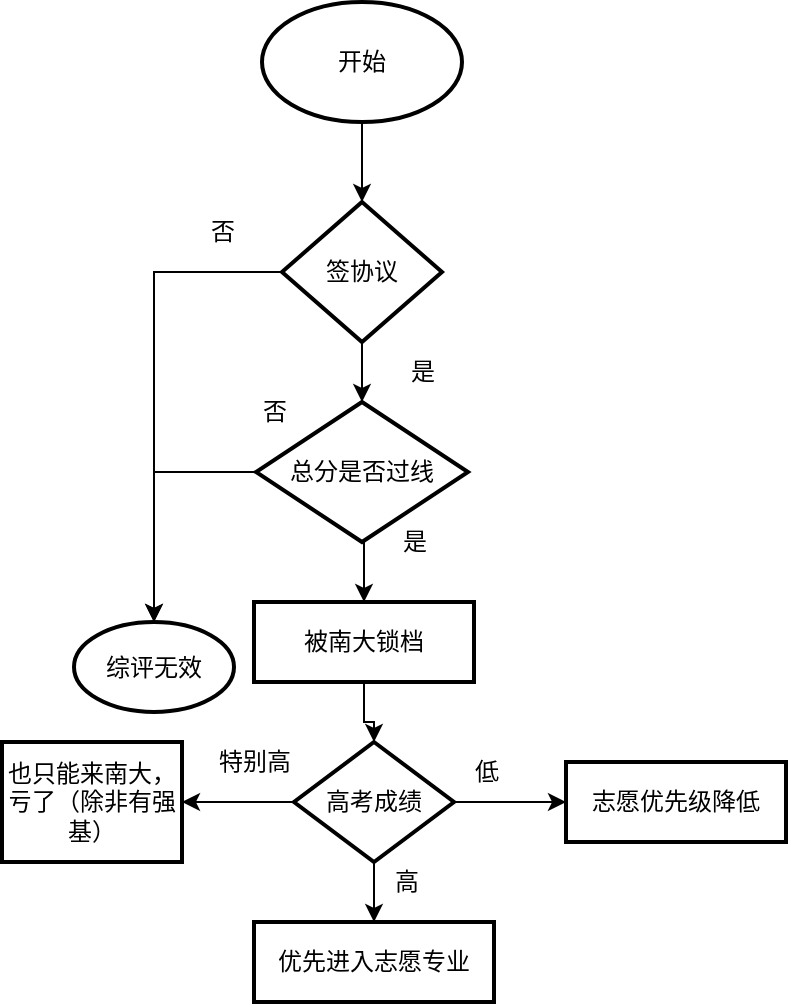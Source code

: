<mxfile version="20.7.4" type="github">
  <diagram id="6k260k0CDHTVNB8XZ6c-" name="第 1 页">
    <mxGraphModel dx="1639" dy="645" grid="1" gridSize="10" guides="1" tooltips="1" connect="1" arrows="1" fold="1" page="1" pageScale="1" pageWidth="827" pageHeight="1169" math="0" shadow="0">
      <root>
        <mxCell id="0" />
        <mxCell id="1" parent="0" />
        <mxCell id="aVlI6Zu-1mu2gPW5aSF_-3" value="" style="edgeStyle=orthogonalEdgeStyle;rounded=0;orthogonalLoop=1;jettySize=auto;html=1;" edge="1" parent="1" source="aVlI6Zu-1mu2gPW5aSF_-1" target="aVlI6Zu-1mu2gPW5aSF_-2">
          <mxGeometry relative="1" as="geometry" />
        </mxCell>
        <mxCell id="aVlI6Zu-1mu2gPW5aSF_-1" value="开始" style="strokeWidth=2;html=1;shape=mxgraph.flowchart.start_1;whiteSpace=wrap;" vertex="1" parent="1">
          <mxGeometry x="314" y="80" width="100" height="60" as="geometry" />
        </mxCell>
        <mxCell id="aVlI6Zu-1mu2gPW5aSF_-5" value="" style="edgeStyle=orthogonalEdgeStyle;rounded=0;orthogonalLoop=1;jettySize=auto;html=1;entryX=0.5;entryY=0;entryDx=0;entryDy=0;" edge="1" parent="1" source="aVlI6Zu-1mu2gPW5aSF_-2" target="aVlI6Zu-1mu2gPW5aSF_-4">
          <mxGeometry relative="1" as="geometry">
            <mxPoint x="330" y="550" as="targetPoint" />
            <Array as="points">
              <mxPoint x="260" y="215" />
            </Array>
          </mxGeometry>
        </mxCell>
        <mxCell id="aVlI6Zu-1mu2gPW5aSF_-12" value="" style="edgeStyle=orthogonalEdgeStyle;rounded=0;orthogonalLoop=1;jettySize=auto;html=1;" edge="1" parent="1" source="aVlI6Zu-1mu2gPW5aSF_-2" target="aVlI6Zu-1mu2gPW5aSF_-11">
          <mxGeometry relative="1" as="geometry" />
        </mxCell>
        <mxCell id="aVlI6Zu-1mu2gPW5aSF_-2" value="签协议" style="rhombus;whiteSpace=wrap;html=1;strokeWidth=2;" vertex="1" parent="1">
          <mxGeometry x="324" y="180" width="80" height="70" as="geometry" />
        </mxCell>
        <mxCell id="aVlI6Zu-1mu2gPW5aSF_-4" value="综评无效" style="ellipse;whiteSpace=wrap;html=1;strokeWidth=2;" vertex="1" parent="1">
          <mxGeometry x="220" y="390" width="80" height="45" as="geometry" />
        </mxCell>
        <mxCell id="aVlI6Zu-1mu2gPW5aSF_-7" value="否" style="text;html=1;align=center;verticalAlign=middle;resizable=0;points=[];autosize=1;strokeColor=none;fillColor=none;" vertex="1" parent="1">
          <mxGeometry x="274" y="180" width="40" height="30" as="geometry" />
        </mxCell>
        <mxCell id="aVlI6Zu-1mu2gPW5aSF_-10" value="是" style="text;html=1;align=center;verticalAlign=middle;resizable=0;points=[];autosize=1;strokeColor=none;fillColor=none;" vertex="1" parent="1">
          <mxGeometry x="374" y="250" width="40" height="30" as="geometry" />
        </mxCell>
        <mxCell id="aVlI6Zu-1mu2gPW5aSF_-14" style="edgeStyle=orthogonalEdgeStyle;rounded=0;orthogonalLoop=1;jettySize=auto;html=1;entryX=0.5;entryY=0;entryDx=0;entryDy=0;" edge="1" parent="1" source="aVlI6Zu-1mu2gPW5aSF_-11" target="aVlI6Zu-1mu2gPW5aSF_-4">
          <mxGeometry relative="1" as="geometry">
            <Array as="points">
              <mxPoint x="260" y="315" />
            </Array>
          </mxGeometry>
        </mxCell>
        <mxCell id="aVlI6Zu-1mu2gPW5aSF_-29" style="edgeStyle=orthogonalEdgeStyle;rounded=0;orthogonalLoop=1;jettySize=auto;html=1;exitX=0.5;exitY=1;exitDx=0;exitDy=0;entryX=0.5;entryY=0;entryDx=0;entryDy=0;" edge="1" parent="1" source="aVlI6Zu-1mu2gPW5aSF_-11" target="aVlI6Zu-1mu2gPW5aSF_-27">
          <mxGeometry relative="1" as="geometry" />
        </mxCell>
        <mxCell id="aVlI6Zu-1mu2gPW5aSF_-11" value="总分是否过线" style="rhombus;whiteSpace=wrap;html=1;strokeWidth=2;" vertex="1" parent="1">
          <mxGeometry x="311" y="280" width="106" height="70" as="geometry" />
        </mxCell>
        <mxCell id="aVlI6Zu-1mu2gPW5aSF_-13" value="否" style="text;html=1;align=center;verticalAlign=middle;resizable=0;points=[];autosize=1;strokeColor=none;fillColor=none;" vertex="1" parent="1">
          <mxGeometry x="300" y="270" width="40" height="30" as="geometry" />
        </mxCell>
        <mxCell id="aVlI6Zu-1mu2gPW5aSF_-21" value="" style="edgeStyle=orthogonalEdgeStyle;rounded=0;orthogonalLoop=1;jettySize=auto;html=1;" edge="1" parent="1" source="aVlI6Zu-1mu2gPW5aSF_-15" target="aVlI6Zu-1mu2gPW5aSF_-20">
          <mxGeometry relative="1" as="geometry" />
        </mxCell>
        <mxCell id="aVlI6Zu-1mu2gPW5aSF_-24" style="edgeStyle=orthogonalEdgeStyle;rounded=0;orthogonalLoop=1;jettySize=auto;html=1;entryX=0;entryY=0.5;entryDx=0;entryDy=0;" edge="1" parent="1" source="aVlI6Zu-1mu2gPW5aSF_-15" target="aVlI6Zu-1mu2gPW5aSF_-23">
          <mxGeometry relative="1" as="geometry" />
        </mxCell>
        <mxCell id="aVlI6Zu-1mu2gPW5aSF_-32" style="edgeStyle=orthogonalEdgeStyle;rounded=0;orthogonalLoop=1;jettySize=auto;html=1;entryX=1;entryY=0.5;entryDx=0;entryDy=0;" edge="1" parent="1" source="aVlI6Zu-1mu2gPW5aSF_-15" target="aVlI6Zu-1mu2gPW5aSF_-31">
          <mxGeometry relative="1" as="geometry" />
        </mxCell>
        <mxCell id="aVlI6Zu-1mu2gPW5aSF_-15" value="高考成绩" style="rhombus;whiteSpace=wrap;html=1;strokeWidth=2;" vertex="1" parent="1">
          <mxGeometry x="330" y="450" width="80" height="60" as="geometry" />
        </mxCell>
        <mxCell id="aVlI6Zu-1mu2gPW5aSF_-17" value="是" style="text;html=1;align=center;verticalAlign=middle;resizable=0;points=[];autosize=1;strokeColor=none;fillColor=none;" vertex="1" parent="1">
          <mxGeometry x="370" y="335" width="40" height="30" as="geometry" />
        </mxCell>
        <mxCell id="aVlI6Zu-1mu2gPW5aSF_-20" value="优先进入志愿专业" style="whiteSpace=wrap;html=1;strokeWidth=2;" vertex="1" parent="1">
          <mxGeometry x="310" y="540" width="120" height="40" as="geometry" />
        </mxCell>
        <mxCell id="aVlI6Zu-1mu2gPW5aSF_-22" value="高" style="text;html=1;align=center;verticalAlign=middle;resizable=0;points=[];autosize=1;strokeColor=none;fillColor=none;" vertex="1" parent="1">
          <mxGeometry x="366" y="505" width="40" height="30" as="geometry" />
        </mxCell>
        <mxCell id="aVlI6Zu-1mu2gPW5aSF_-23" value="志愿优先级降低" style="whiteSpace=wrap;html=1;strokeWidth=2;" vertex="1" parent="1">
          <mxGeometry x="466" y="460" width="110" height="40" as="geometry" />
        </mxCell>
        <mxCell id="aVlI6Zu-1mu2gPW5aSF_-25" value="低" style="text;html=1;align=center;verticalAlign=middle;resizable=0;points=[];autosize=1;strokeColor=none;fillColor=none;" vertex="1" parent="1">
          <mxGeometry x="406" y="450" width="40" height="30" as="geometry" />
        </mxCell>
        <mxCell id="aVlI6Zu-1mu2gPW5aSF_-30" style="edgeStyle=orthogonalEdgeStyle;rounded=0;orthogonalLoop=1;jettySize=auto;html=1;entryX=0.5;entryY=0;entryDx=0;entryDy=0;" edge="1" parent="1" source="aVlI6Zu-1mu2gPW5aSF_-27" target="aVlI6Zu-1mu2gPW5aSF_-15">
          <mxGeometry relative="1" as="geometry" />
        </mxCell>
        <mxCell id="aVlI6Zu-1mu2gPW5aSF_-27" value="被南大锁档" style="whiteSpace=wrap;html=1;strokeWidth=2;" vertex="1" parent="1">
          <mxGeometry x="310" y="380" width="110" height="40" as="geometry" />
        </mxCell>
        <mxCell id="aVlI6Zu-1mu2gPW5aSF_-31" value="也只能来南大，亏了（除非有强基）" style="whiteSpace=wrap;html=1;strokeWidth=2;" vertex="1" parent="1">
          <mxGeometry x="184" y="450" width="90" height="60" as="geometry" />
        </mxCell>
        <mxCell id="aVlI6Zu-1mu2gPW5aSF_-33" value="特别高" style="text;html=1;align=center;verticalAlign=middle;resizable=0;points=[];autosize=1;strokeColor=none;fillColor=none;" vertex="1" parent="1">
          <mxGeometry x="280" y="445" width="60" height="30" as="geometry" />
        </mxCell>
      </root>
    </mxGraphModel>
  </diagram>
</mxfile>
